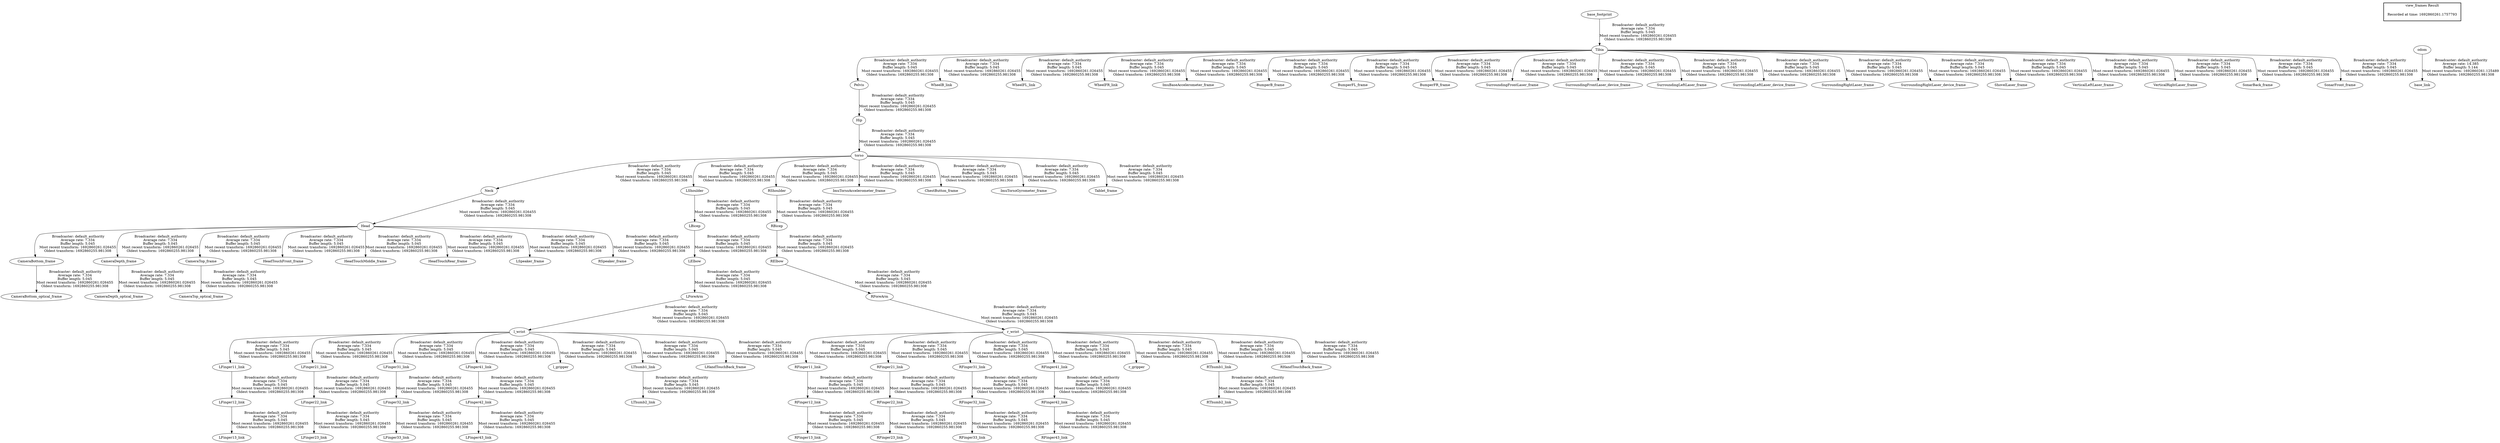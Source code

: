 digraph G {
"Neck" -> "Head"[label=" Broadcaster: default_authority\nAverage rate: 7.334\nBuffer length: 5.045\nMost recent transform: 1692860261.026455\nOldest transform: 1692860255.981308\n"];
"torso" -> "Neck"[label=" Broadcaster: default_authority\nAverage rate: 7.334\nBuffer length: 5.045\nMost recent transform: 1692860261.026455\nOldest transform: 1692860255.981308\n"];
"Hip" -> "torso"[label=" Broadcaster: default_authority\nAverage rate: 7.334\nBuffer length: 5.045\nMost recent transform: 1692860261.026455\nOldest transform: 1692860255.981308\n"];
"Pelvis" -> "Hip"[label=" Broadcaster: default_authority\nAverage rate: 7.334\nBuffer length: 5.045\nMost recent transform: 1692860261.026455\nOldest transform: 1692860255.981308\n"];
"Tibia" -> "Pelvis"[label=" Broadcaster: default_authority\nAverage rate: 7.334\nBuffer length: 5.045\nMost recent transform: 1692860261.026455\nOldest transform: 1692860255.981308\n"];
"base_footprint" -> "Tibia"[label=" Broadcaster: default_authority\nAverage rate: 7.334\nBuffer length: 5.045\nMost recent transform: 1692860261.026455\nOldest transform: 1692860255.981308\n"];
"LElbow" -> "LForeArm"[label=" Broadcaster: default_authority\nAverage rate: 7.334\nBuffer length: 5.045\nMost recent transform: 1692860261.026455\nOldest transform: 1692860255.981308\n"];
"LBicep" -> "LElbow"[label=" Broadcaster: default_authority\nAverage rate: 7.334\nBuffer length: 5.045\nMost recent transform: 1692860261.026455\nOldest transform: 1692860255.981308\n"];
"LShoulder" -> "LBicep"[label=" Broadcaster: default_authority\nAverage rate: 7.334\nBuffer length: 5.045\nMost recent transform: 1692860261.026455\nOldest transform: 1692860255.981308\n"];
"l_wrist" -> "LFinger11_link"[label=" Broadcaster: default_authority\nAverage rate: 7.334\nBuffer length: 5.045\nMost recent transform: 1692860261.026455\nOldest transform: 1692860255.981308\n"];
"LForeArm" -> "l_wrist"[label=" Broadcaster: default_authority\nAverage rate: 7.334\nBuffer length: 5.045\nMost recent transform: 1692860261.026455\nOldest transform: 1692860255.981308\n"];
"LFinger11_link" -> "LFinger12_link"[label=" Broadcaster: default_authority\nAverage rate: 7.334\nBuffer length: 5.045\nMost recent transform: 1692860261.026455\nOldest transform: 1692860255.981308\n"];
"LFinger12_link" -> "LFinger13_link"[label=" Broadcaster: default_authority\nAverage rate: 7.334\nBuffer length: 5.045\nMost recent transform: 1692860261.026455\nOldest transform: 1692860255.981308\n"];
"l_wrist" -> "LFinger21_link"[label=" Broadcaster: default_authority\nAverage rate: 7.334\nBuffer length: 5.045\nMost recent transform: 1692860261.026455\nOldest transform: 1692860255.981308\n"];
"LFinger21_link" -> "LFinger22_link"[label=" Broadcaster: default_authority\nAverage rate: 7.334\nBuffer length: 5.045\nMost recent transform: 1692860261.026455\nOldest transform: 1692860255.981308\n"];
"LFinger22_link" -> "LFinger23_link"[label=" Broadcaster: default_authority\nAverage rate: 7.334\nBuffer length: 5.045\nMost recent transform: 1692860261.026455\nOldest transform: 1692860255.981308\n"];
"l_wrist" -> "LFinger31_link"[label=" Broadcaster: default_authority\nAverage rate: 7.334\nBuffer length: 5.045\nMost recent transform: 1692860261.026455\nOldest transform: 1692860255.981308\n"];
"LFinger31_link" -> "LFinger32_link"[label=" Broadcaster: default_authority\nAverage rate: 7.334\nBuffer length: 5.045\nMost recent transform: 1692860261.026455\nOldest transform: 1692860255.981308\n"];
"LFinger32_link" -> "LFinger33_link"[label=" Broadcaster: default_authority\nAverage rate: 7.334\nBuffer length: 5.045\nMost recent transform: 1692860261.026455\nOldest transform: 1692860255.981308\n"];
"l_wrist" -> "LFinger41_link"[label=" Broadcaster: default_authority\nAverage rate: 7.334\nBuffer length: 5.045\nMost recent transform: 1692860261.026455\nOldest transform: 1692860255.981308\n"];
"LFinger41_link" -> "LFinger42_link"[label=" Broadcaster: default_authority\nAverage rate: 7.334\nBuffer length: 5.045\nMost recent transform: 1692860261.026455\nOldest transform: 1692860255.981308\n"];
"LFinger42_link" -> "LFinger43_link"[label=" Broadcaster: default_authority\nAverage rate: 7.334\nBuffer length: 5.045\nMost recent transform: 1692860261.026455\nOldest transform: 1692860255.981308\n"];
"l_wrist" -> "l_gripper"[label=" Broadcaster: default_authority\nAverage rate: 7.334\nBuffer length: 5.045\nMost recent transform: 1692860261.026455\nOldest transform: 1692860255.981308\n"];
"torso" -> "LShoulder"[label=" Broadcaster: default_authority\nAverage rate: 7.334\nBuffer length: 5.045\nMost recent transform: 1692860261.026455\nOldest transform: 1692860255.981308\n"];
"l_wrist" -> "LThumb1_link"[label=" Broadcaster: default_authority\nAverage rate: 7.334\nBuffer length: 5.045\nMost recent transform: 1692860261.026455\nOldest transform: 1692860255.981308\n"];
"LThumb1_link" -> "LThumb2_link"[label=" Broadcaster: default_authority\nAverage rate: 7.334\nBuffer length: 5.045\nMost recent transform: 1692860261.026455\nOldest transform: 1692860255.981308\n"];
"RElbow" -> "RForeArm"[label=" Broadcaster: default_authority\nAverage rate: 7.334\nBuffer length: 5.045\nMost recent transform: 1692860261.026455\nOldest transform: 1692860255.981308\n"];
"RBicep" -> "RElbow"[label=" Broadcaster: default_authority\nAverage rate: 7.334\nBuffer length: 5.045\nMost recent transform: 1692860261.026455\nOldest transform: 1692860255.981308\n"];
"RShoulder" -> "RBicep"[label=" Broadcaster: default_authority\nAverage rate: 7.334\nBuffer length: 5.045\nMost recent transform: 1692860261.026455\nOldest transform: 1692860255.981308\n"];
"r_wrist" -> "RFinger11_link"[label=" Broadcaster: default_authority\nAverage rate: 7.334\nBuffer length: 5.045\nMost recent transform: 1692860261.026455\nOldest transform: 1692860255.981308\n"];
"RForeArm" -> "r_wrist"[label=" Broadcaster: default_authority\nAverage rate: 7.334\nBuffer length: 5.045\nMost recent transform: 1692860261.026455\nOldest transform: 1692860255.981308\n"];
"RFinger11_link" -> "RFinger12_link"[label=" Broadcaster: default_authority\nAverage rate: 7.334\nBuffer length: 5.045\nMost recent transform: 1692860261.026455\nOldest transform: 1692860255.981308\n"];
"RFinger12_link" -> "RFinger13_link"[label=" Broadcaster: default_authority\nAverage rate: 7.334\nBuffer length: 5.045\nMost recent transform: 1692860261.026455\nOldest transform: 1692860255.981308\n"];
"r_wrist" -> "RFinger21_link"[label=" Broadcaster: default_authority\nAverage rate: 7.334\nBuffer length: 5.045\nMost recent transform: 1692860261.026455\nOldest transform: 1692860255.981308\n"];
"RFinger21_link" -> "RFinger22_link"[label=" Broadcaster: default_authority\nAverage rate: 7.334\nBuffer length: 5.045\nMost recent transform: 1692860261.026455\nOldest transform: 1692860255.981308\n"];
"RFinger22_link" -> "RFinger23_link"[label=" Broadcaster: default_authority\nAverage rate: 7.334\nBuffer length: 5.045\nMost recent transform: 1692860261.026455\nOldest transform: 1692860255.981308\n"];
"r_wrist" -> "RFinger31_link"[label=" Broadcaster: default_authority\nAverage rate: 7.334\nBuffer length: 5.045\nMost recent transform: 1692860261.026455\nOldest transform: 1692860255.981308\n"];
"RFinger31_link" -> "RFinger32_link"[label=" Broadcaster: default_authority\nAverage rate: 7.334\nBuffer length: 5.045\nMost recent transform: 1692860261.026455\nOldest transform: 1692860255.981308\n"];
"RFinger32_link" -> "RFinger33_link"[label=" Broadcaster: default_authority\nAverage rate: 7.334\nBuffer length: 5.045\nMost recent transform: 1692860261.026455\nOldest transform: 1692860255.981308\n"];
"r_wrist" -> "RFinger41_link"[label=" Broadcaster: default_authority\nAverage rate: 7.334\nBuffer length: 5.045\nMost recent transform: 1692860261.026455\nOldest transform: 1692860255.981308\n"];
"RFinger41_link" -> "RFinger42_link"[label=" Broadcaster: default_authority\nAverage rate: 7.334\nBuffer length: 5.045\nMost recent transform: 1692860261.026455\nOldest transform: 1692860255.981308\n"];
"RFinger42_link" -> "RFinger43_link"[label=" Broadcaster: default_authority\nAverage rate: 7.334\nBuffer length: 5.045\nMost recent transform: 1692860261.026455\nOldest transform: 1692860255.981308\n"];
"r_wrist" -> "r_gripper"[label=" Broadcaster: default_authority\nAverage rate: 7.334\nBuffer length: 5.045\nMost recent transform: 1692860261.026455\nOldest transform: 1692860255.981308\n"];
"torso" -> "RShoulder"[label=" Broadcaster: default_authority\nAverage rate: 7.334\nBuffer length: 5.045\nMost recent transform: 1692860261.026455\nOldest transform: 1692860255.981308\n"];
"r_wrist" -> "RThumb1_link"[label=" Broadcaster: default_authority\nAverage rate: 7.334\nBuffer length: 5.045\nMost recent transform: 1692860261.026455\nOldest transform: 1692860255.981308\n"];
"RThumb1_link" -> "RThumb2_link"[label=" Broadcaster: default_authority\nAverage rate: 7.334\nBuffer length: 5.045\nMost recent transform: 1692860261.026455\nOldest transform: 1692860255.981308\n"];
"Tibia" -> "WheelB_link"[label=" Broadcaster: default_authority\nAverage rate: 7.334\nBuffer length: 5.045\nMost recent transform: 1692860261.026455\nOldest transform: 1692860255.981308\n"];
"Tibia" -> "WheelFL_link"[label=" Broadcaster: default_authority\nAverage rate: 7.334\nBuffer length: 5.045\nMost recent transform: 1692860261.026455\nOldest transform: 1692860255.981308\n"];
"Tibia" -> "WheelFR_link"[label=" Broadcaster: default_authority\nAverage rate: 7.334\nBuffer length: 5.045\nMost recent transform: 1692860261.026455\nOldest transform: 1692860255.981308\n"];
"Tibia" -> "ImuBaseAccelerometer_frame"[label=" Broadcaster: default_authority\nAverage rate: 7.334\nBuffer length: 5.045\nMost recent transform: 1692860261.026455\nOldest transform: 1692860255.981308\n"];
"torso" -> "ImuTorsoAccelerometer_frame"[label=" Broadcaster: default_authority\nAverage rate: 7.334\nBuffer length: 5.045\nMost recent transform: 1692860261.026455\nOldest transform: 1692860255.981308\n"];
"Tibia" -> "BumperB_frame"[label=" Broadcaster: default_authority\nAverage rate: 7.334\nBuffer length: 5.045\nMost recent transform: 1692860261.026455\nOldest transform: 1692860255.981308\n"];
"Tibia" -> "BumperFL_frame"[label=" Broadcaster: default_authority\nAverage rate: 7.334\nBuffer length: 5.045\nMost recent transform: 1692860261.026455\nOldest transform: 1692860255.981308\n"];
"Tibia" -> "BumperFR_frame"[label=" Broadcaster: default_authority\nAverage rate: 7.334\nBuffer length: 5.045\nMost recent transform: 1692860261.026455\nOldest transform: 1692860255.981308\n"];
"CameraBottom_frame" -> "CameraBottom_optical_frame"[label=" Broadcaster: default_authority\nAverage rate: 7.334\nBuffer length: 5.045\nMost recent transform: 1692860261.026455\nOldest transform: 1692860255.981308\n"];
"Head" -> "CameraBottom_frame"[label=" Broadcaster: default_authority\nAverage rate: 7.334\nBuffer length: 5.045\nMost recent transform: 1692860261.026455\nOldest transform: 1692860255.981308\n"];
"CameraDepth_frame" -> "CameraDepth_optical_frame"[label=" Broadcaster: default_authority\nAverage rate: 7.334\nBuffer length: 5.045\nMost recent transform: 1692860261.026455\nOldest transform: 1692860255.981308\n"];
"Head" -> "CameraDepth_frame"[label=" Broadcaster: default_authority\nAverage rate: 7.334\nBuffer length: 5.045\nMost recent transform: 1692860261.026455\nOldest transform: 1692860255.981308\n"];
"CameraTop_frame" -> "CameraTop_optical_frame"[label=" Broadcaster: default_authority\nAverage rate: 7.334\nBuffer length: 5.045\nMost recent transform: 1692860261.026455\nOldest transform: 1692860255.981308\n"];
"Head" -> "CameraTop_frame"[label=" Broadcaster: default_authority\nAverage rate: 7.334\nBuffer length: 5.045\nMost recent transform: 1692860261.026455\nOldest transform: 1692860255.981308\n"];
"torso" -> "ChestButton_frame"[label=" Broadcaster: default_authority\nAverage rate: 7.334\nBuffer length: 5.045\nMost recent transform: 1692860261.026455\nOldest transform: 1692860255.981308\n"];
"torso" -> "ImuTorsoGyrometer_frame"[label=" Broadcaster: default_authority\nAverage rate: 7.334\nBuffer length: 5.045\nMost recent transform: 1692860261.026455\nOldest transform: 1692860255.981308\n"];
"Head" -> "HeadTouchFront_frame"[label=" Broadcaster: default_authority\nAverage rate: 7.334\nBuffer length: 5.045\nMost recent transform: 1692860261.026455\nOldest transform: 1692860255.981308\n"];
"Head" -> "HeadTouchMiddle_frame"[label=" Broadcaster: default_authority\nAverage rate: 7.334\nBuffer length: 5.045\nMost recent transform: 1692860261.026455\nOldest transform: 1692860255.981308\n"];
"Head" -> "HeadTouchRear_frame"[label=" Broadcaster: default_authority\nAverage rate: 7.334\nBuffer length: 5.045\nMost recent transform: 1692860261.026455\nOldest transform: 1692860255.981308\n"];
"l_wrist" -> "LHandTouchBack_frame"[label=" Broadcaster: default_authority\nAverage rate: 7.334\nBuffer length: 5.045\nMost recent transform: 1692860261.026455\nOldest transform: 1692860255.981308\n"];
"Tibia" -> "SurroundingFrontLaser_frame"[label=" Broadcaster: default_authority\nAverage rate: 7.334\nBuffer length: 5.045\nMost recent transform: 1692860261.026455\nOldest transform: 1692860255.981308\n"];
"Tibia" -> "SurroundingFrontLaser_device_frame"[label=" Broadcaster: default_authority\nAverage rate: 7.334\nBuffer length: 5.045\nMost recent transform: 1692860261.026455\nOldest transform: 1692860255.981308\n"];
"Tibia" -> "SurroundingLeftLaser_frame"[label=" Broadcaster: default_authority\nAverage rate: 7.334\nBuffer length: 5.045\nMost recent transform: 1692860261.026455\nOldest transform: 1692860255.981308\n"];
"Tibia" -> "SurroundingLeftLaser_device_frame"[label=" Broadcaster: default_authority\nAverage rate: 7.334\nBuffer length: 5.045\nMost recent transform: 1692860261.026455\nOldest transform: 1692860255.981308\n"];
"Tibia" -> "SurroundingRightLaser_frame"[label=" Broadcaster: default_authority\nAverage rate: 7.334\nBuffer length: 5.045\nMost recent transform: 1692860261.026455\nOldest transform: 1692860255.981308\n"];
"Tibia" -> "SurroundingRightLaser_device_frame"[label=" Broadcaster: default_authority\nAverage rate: 7.334\nBuffer length: 5.045\nMost recent transform: 1692860261.026455\nOldest transform: 1692860255.981308\n"];
"Tibia" -> "ShovelLaser_frame"[label=" Broadcaster: default_authority\nAverage rate: 7.334\nBuffer length: 5.045\nMost recent transform: 1692860261.026455\nOldest transform: 1692860255.981308\n"];
"Tibia" -> "VerticalLeftLaser_frame"[label=" Broadcaster: default_authority\nAverage rate: 7.334\nBuffer length: 5.045\nMost recent transform: 1692860261.026455\nOldest transform: 1692860255.981308\n"];
"Tibia" -> "VerticalRightLaser_frame"[label=" Broadcaster: default_authority\nAverage rate: 7.334\nBuffer length: 5.045\nMost recent transform: 1692860261.026455\nOldest transform: 1692860255.981308\n"];
"r_wrist" -> "RHandTouchBack_frame"[label=" Broadcaster: default_authority\nAverage rate: 7.334\nBuffer length: 5.045\nMost recent transform: 1692860261.026455\nOldest transform: 1692860255.981308\n"];
"Tibia" -> "SonarBack_frame"[label=" Broadcaster: default_authority\nAverage rate: 7.334\nBuffer length: 5.045\nMost recent transform: 1692860261.026455\nOldest transform: 1692860255.981308\n"];
"Tibia" -> "SonarFront_frame"[label=" Broadcaster: default_authority\nAverage rate: 7.334\nBuffer length: 5.045\nMost recent transform: 1692860261.026455\nOldest transform: 1692860255.981308\n"];
"Head" -> "LSpeaker_frame"[label=" Broadcaster: default_authority\nAverage rate: 7.334\nBuffer length: 5.045\nMost recent transform: 1692860261.026455\nOldest transform: 1692860255.981308\n"];
"Head" -> "RSpeaker_frame"[label=" Broadcaster: default_authority\nAverage rate: 7.334\nBuffer length: 5.045\nMost recent transform: 1692860261.026455\nOldest transform: 1692860255.981308\n"];
"torso" -> "Tablet_frame"[label=" Broadcaster: default_authority\nAverage rate: 7.334\nBuffer length: 5.045\nMost recent transform: 1692860261.026455\nOldest transform: 1692860255.981308\n"];
"odom" -> "base_link"[label=" Broadcaster: default_authority\nAverage rate: 14.385\nBuffer length: 5.144\nMost recent transform: 1692860261.125489\nOldest transform: 1692860255.981308\n"];
edge [style=invis];
 subgraph cluster_legend { style=bold; color=black; label ="view_frames Result";
"Recorded at time: 1692860261.1757793"[ shape=plaintext ] ;
}->"odom";
}